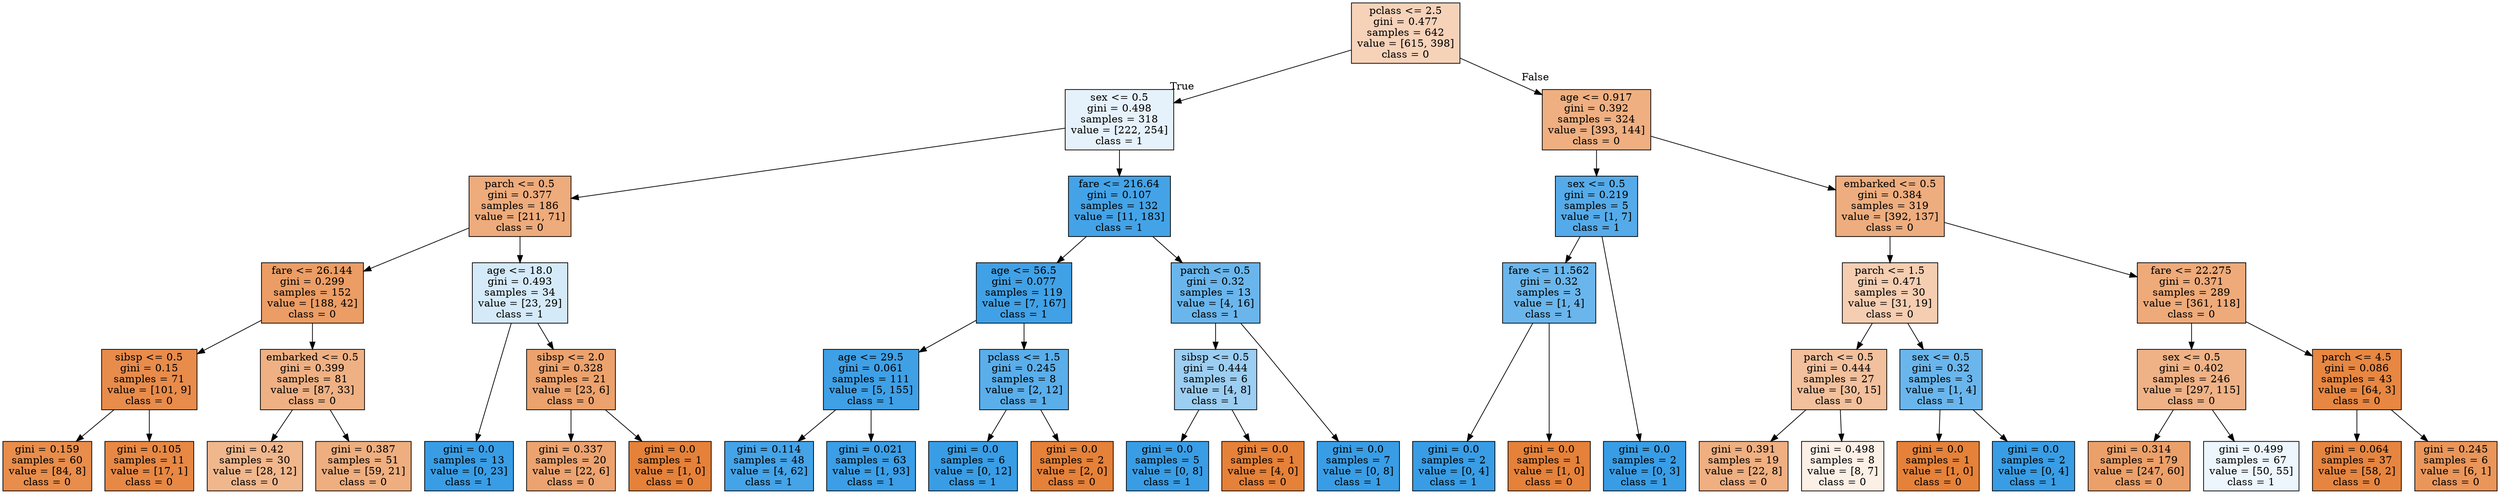 digraph Tree {
node [shape=box, style="filled", color="black"] ;
graph [ranksep=equally, splines=polyline] ;
0 [label="pclass <= 2.5\ngini = 0.477\nsamples = 642\nvalue = [615, 398]\nclass = 0", fillcolor="#e581395a"] ;
1 [label="sex <= 0.5\ngini = 0.498\nsamples = 318\nvalue = [222, 254]\nclass = 1", fillcolor="#399de520"] ;
0 -> 1 [labeldistance=2.5, labelangle=45, headlabel="True"] ;
2 [label="parch <= 0.5\ngini = 0.377\nsamples = 186\nvalue = [211, 71]\nclass = 0", fillcolor="#e58139a9"] ;
1 -> 2 ;
3 [label="fare <= 26.144\ngini = 0.299\nsamples = 152\nvalue = [188, 42]\nclass = 0", fillcolor="#e58139c6"] ;
2 -> 3 ;
4 [label="sibsp <= 0.5\ngini = 0.15\nsamples = 71\nvalue = [101, 9]\nclass = 0", fillcolor="#e58139e8"] ;
3 -> 4 ;
5 [label="gini = 0.159\nsamples = 60\nvalue = [84, 8]\nclass = 0", fillcolor="#e58139e7"] ;
4 -> 5 ;
6 [label="gini = 0.105\nsamples = 11\nvalue = [17, 1]\nclass = 0", fillcolor="#e58139f0"] ;
4 -> 6 ;
7 [label="embarked <= 0.5\ngini = 0.399\nsamples = 81\nvalue = [87, 33]\nclass = 0", fillcolor="#e581399e"] ;
3 -> 7 ;
8 [label="gini = 0.42\nsamples = 30\nvalue = [28, 12]\nclass = 0", fillcolor="#e5813992"] ;
7 -> 8 ;
9 [label="gini = 0.387\nsamples = 51\nvalue = [59, 21]\nclass = 0", fillcolor="#e58139a4"] ;
7 -> 9 ;
10 [label="age <= 18.0\ngini = 0.493\nsamples = 34\nvalue = [23, 29]\nclass = 1", fillcolor="#399de535"] ;
2 -> 10 ;
11 [label="gini = 0.0\nsamples = 13\nvalue = [0, 23]\nclass = 1", fillcolor="#399de5ff"] ;
10 -> 11 ;
12 [label="sibsp <= 2.0\ngini = 0.328\nsamples = 21\nvalue = [23, 6]\nclass = 0", fillcolor="#e58139bc"] ;
10 -> 12 ;
13 [label="gini = 0.337\nsamples = 20\nvalue = [22, 6]\nclass = 0", fillcolor="#e58139b9"] ;
12 -> 13 ;
14 [label="gini = 0.0\nsamples = 1\nvalue = [1, 0]\nclass = 0", fillcolor="#e58139ff"] ;
12 -> 14 ;
15 [label="fare <= 216.64\ngini = 0.107\nsamples = 132\nvalue = [11, 183]\nclass = 1", fillcolor="#399de5f0"] ;
1 -> 15 ;
16 [label="age <= 56.5\ngini = 0.077\nsamples = 119\nvalue = [7, 167]\nclass = 1", fillcolor="#399de5f4"] ;
15 -> 16 ;
17 [label="age <= 29.5\ngini = 0.061\nsamples = 111\nvalue = [5, 155]\nclass = 1", fillcolor="#399de5f7"] ;
16 -> 17 ;
18 [label="gini = 0.114\nsamples = 48\nvalue = [4, 62]\nclass = 1", fillcolor="#399de5ef"] ;
17 -> 18 ;
19 [label="gini = 0.021\nsamples = 63\nvalue = [1, 93]\nclass = 1", fillcolor="#399de5fc"] ;
17 -> 19 ;
20 [label="pclass <= 1.5\ngini = 0.245\nsamples = 8\nvalue = [2, 12]\nclass = 1", fillcolor="#399de5d4"] ;
16 -> 20 ;
21 [label="gini = 0.0\nsamples = 6\nvalue = [0, 12]\nclass = 1", fillcolor="#399de5ff"] ;
20 -> 21 ;
22 [label="gini = 0.0\nsamples = 2\nvalue = [2, 0]\nclass = 0", fillcolor="#e58139ff"] ;
20 -> 22 ;
23 [label="parch <= 0.5\ngini = 0.32\nsamples = 13\nvalue = [4, 16]\nclass = 1", fillcolor="#399de5bf"] ;
15 -> 23 ;
24 [label="sibsp <= 0.5\ngini = 0.444\nsamples = 6\nvalue = [4, 8]\nclass = 1", fillcolor="#399de57f"] ;
23 -> 24 ;
25 [label="gini = 0.0\nsamples = 5\nvalue = [0, 8]\nclass = 1", fillcolor="#399de5ff"] ;
24 -> 25 ;
26 [label="gini = 0.0\nsamples = 1\nvalue = [4, 0]\nclass = 0", fillcolor="#e58139ff"] ;
24 -> 26 ;
27 [label="gini = 0.0\nsamples = 7\nvalue = [0, 8]\nclass = 1", fillcolor="#399de5ff"] ;
23 -> 27 ;
28 [label="age <= 0.917\ngini = 0.392\nsamples = 324\nvalue = [393, 144]\nclass = 0", fillcolor="#e58139a2"] ;
0 -> 28 [labeldistance=2.5, labelangle=-45, headlabel="False"] ;
29 [label="sex <= 0.5\ngini = 0.219\nsamples = 5\nvalue = [1, 7]\nclass = 1", fillcolor="#399de5db"] ;
28 -> 29 ;
30 [label="fare <= 11.562\ngini = 0.32\nsamples = 3\nvalue = [1, 4]\nclass = 1", fillcolor="#399de5bf"] ;
29 -> 30 ;
31 [label="gini = 0.0\nsamples = 2\nvalue = [0, 4]\nclass = 1", fillcolor="#399de5ff"] ;
30 -> 31 ;
32 [label="gini = 0.0\nsamples = 1\nvalue = [1, 0]\nclass = 0", fillcolor="#e58139ff"] ;
30 -> 32 ;
33 [label="gini = 0.0\nsamples = 2\nvalue = [0, 3]\nclass = 1", fillcolor="#399de5ff"] ;
29 -> 33 ;
34 [label="embarked <= 0.5\ngini = 0.384\nsamples = 319\nvalue = [392, 137]\nclass = 0", fillcolor="#e58139a6"] ;
28 -> 34 ;
35 [label="parch <= 1.5\ngini = 0.471\nsamples = 30\nvalue = [31, 19]\nclass = 0", fillcolor="#e5813963"] ;
34 -> 35 ;
36 [label="parch <= 0.5\ngini = 0.444\nsamples = 27\nvalue = [30, 15]\nclass = 0", fillcolor="#e581397f"] ;
35 -> 36 ;
37 [label="gini = 0.391\nsamples = 19\nvalue = [22, 8]\nclass = 0", fillcolor="#e58139a2"] ;
36 -> 37 ;
38 [label="gini = 0.498\nsamples = 8\nvalue = [8, 7]\nclass = 0", fillcolor="#e5813920"] ;
36 -> 38 ;
39 [label="sex <= 0.5\ngini = 0.32\nsamples = 3\nvalue = [1, 4]\nclass = 1", fillcolor="#399de5bf"] ;
35 -> 39 ;
40 [label="gini = 0.0\nsamples = 1\nvalue = [1, 0]\nclass = 0", fillcolor="#e58139ff"] ;
39 -> 40 ;
41 [label="gini = 0.0\nsamples = 2\nvalue = [0, 4]\nclass = 1", fillcolor="#399de5ff"] ;
39 -> 41 ;
42 [label="fare <= 22.275\ngini = 0.371\nsamples = 289\nvalue = [361, 118]\nclass = 0", fillcolor="#e58139ac"] ;
34 -> 42 ;
43 [label="sex <= 0.5\ngini = 0.402\nsamples = 246\nvalue = [297, 115]\nclass = 0", fillcolor="#e581399c"] ;
42 -> 43 ;
44 [label="gini = 0.314\nsamples = 179\nvalue = [247, 60]\nclass = 0", fillcolor="#e58139c1"] ;
43 -> 44 ;
45 [label="gini = 0.499\nsamples = 67\nvalue = [50, 55]\nclass = 1", fillcolor="#399de517"] ;
43 -> 45 ;
46 [label="parch <= 4.5\ngini = 0.086\nsamples = 43\nvalue = [64, 3]\nclass = 0", fillcolor="#e58139f3"] ;
42 -> 46 ;
47 [label="gini = 0.064\nsamples = 37\nvalue = [58, 2]\nclass = 0", fillcolor="#e58139f6"] ;
46 -> 47 ;
48 [label="gini = 0.245\nsamples = 6\nvalue = [6, 1]\nclass = 0", fillcolor="#e58139d4"] ;
46 -> 48 ;
{rank=same ; 0} ;
{rank=same ; 1; 28} ;
{rank=same ; 2; 15; 29; 34} ;
{rank=same ; 3; 10; 16; 23; 30; 35; 42} ;
{rank=same ; 4; 7; 12; 17; 20; 24; 36; 39; 43; 46} ;
{rank=same ; 5; 6; 8; 9; 11; 13; 14; 18; 19; 21; 22; 25; 26; 27; 31; 32; 33; 37; 38; 40; 41; 44; 45; 47; 48} ;
}